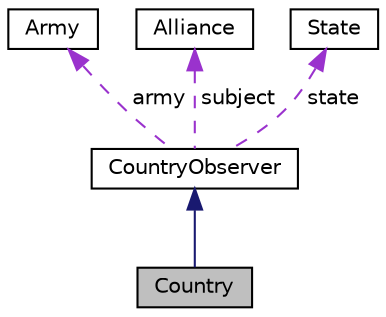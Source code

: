 digraph "Country"
{
 // LATEX_PDF_SIZE
  edge [fontname="Helvetica",fontsize="10",labelfontname="Helvetica",labelfontsize="10"];
  node [fontname="Helvetica",fontsize="10",shape=record];
  Node1 [label="Country",height=0.2,width=0.4,color="black", fillcolor="grey75", style="filled", fontcolor="black",tooltip="a Country class. a composite class for the composite pattern"];
  Node2 -> Node1 [dir="back",color="midnightblue",fontsize="10",style="solid",fontname="Helvetica"];
  Node2 [label="CountryObserver",height=0.2,width=0.4,color="black", fillcolor="white", style="filled",URL="$classCountryObserver.html",tooltip=" "];
  Node3 -> Node2 [dir="back",color="darkorchid3",fontsize="10",style="dashed",label=" army" ,fontname="Helvetica"];
  Node3 [label="Army",height=0.2,width=0.4,color="black", fillcolor="white", style="filled",URL="$structArmy.html",tooltip="CountryObserver class, an obseverclass for countries."];
  Node4 -> Node2 [dir="back",color="darkorchid3",fontsize="10",style="dashed",label=" subject" ,fontname="Helvetica"];
  Node4 [label="Alliance",height=0.2,width=0.4,color="black", fillcolor="white", style="filled",URL="$classAlliance.html",tooltip=" "];
  Node5 -> Node2 [dir="back",color="darkorchid3",fontsize="10",style="dashed",label=" state" ,fontname="Helvetica"];
  Node5 [label="State",height=0.2,width=0.4,color="black", fillcolor="white", style="filled",URL="$classState.html",tooltip="a State class."];
}

